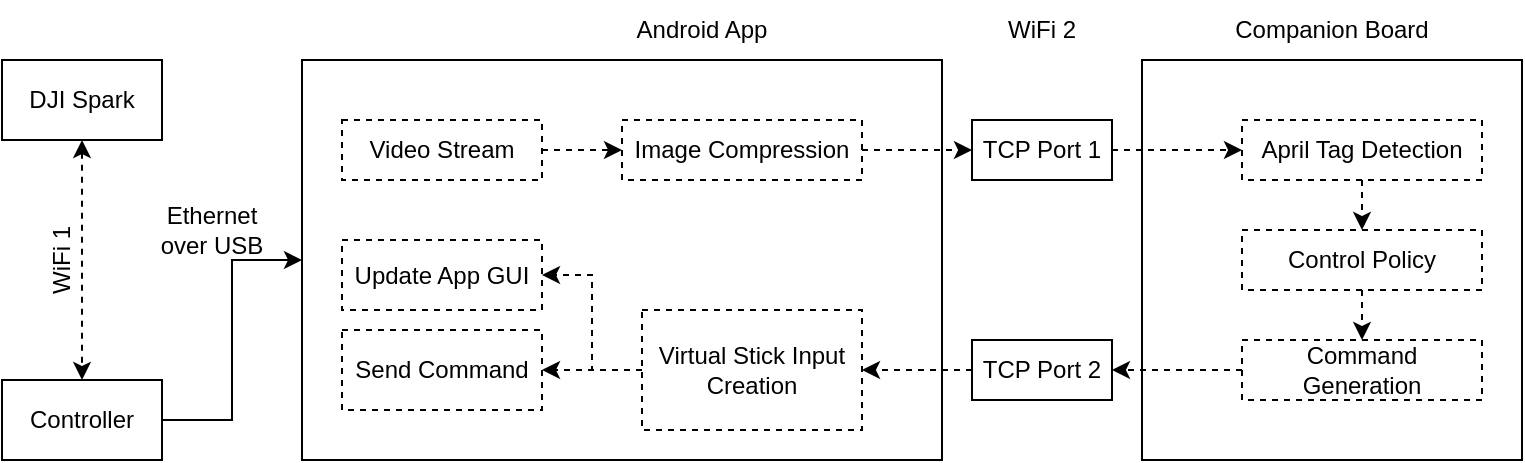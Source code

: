 <mxfile version="16.2.2" type="device"><diagram id="-6AjrCiGK8C6ZbhMKpAJ" name="Page-1"><mxGraphModel dx="1185" dy="671" grid="1" gridSize="10" guides="1" tooltips="1" connect="1" arrows="1" fold="1" page="0" pageScale="1" pageWidth="850" pageHeight="1100" math="0" shadow="0"><root><mxCell id="0"/><mxCell id="1" parent="0"/><mxCell id="5dYvK3HlVUimZfg3-N63-1" value="DJI Spark" style="rounded=0;whiteSpace=wrap;html=1;fillColor=none;" parent="1" vertex="1"><mxGeometry x="30" y="240" width="80" height="40" as="geometry"/></mxCell><mxCell id="5dYvK3HlVUimZfg3-N63-3" value="" style="endArrow=classic;startArrow=classic;html=1;rounded=0;dashed=1;entryX=0.5;entryY=0;entryDx=0;entryDy=0;exitX=0.5;exitY=1;exitDx=0;exitDy=0;" parent="1" source="5dYvK3HlVUimZfg3-N63-1" target="5dYvK3HlVUimZfg3-N63-4" edge="1"><mxGeometry width="50" height="50" relative="1" as="geometry"><mxPoint x="-50" y="380" as="sourcePoint"/><mxPoint x="30" y="380" as="targetPoint"/></mxGeometry></mxCell><mxCell id="5dYvK3HlVUimZfg3-N63-50" style="edgeStyle=orthogonalEdgeStyle;rounded=0;orthogonalLoop=1;jettySize=auto;html=1;exitX=1;exitY=0.5;exitDx=0;exitDy=0;entryX=0;entryY=0.5;entryDx=0;entryDy=0;" parent="1" source="5dYvK3HlVUimZfg3-N63-4" target="5dYvK3HlVUimZfg3-N63-11" edge="1"><mxGeometry relative="1" as="geometry"/></mxCell><mxCell id="5dYvK3HlVUimZfg3-N63-4" value="Controller" style="rounded=0;whiteSpace=wrap;html=1;fillColor=none;strokeColor=default;" parent="1" vertex="1"><mxGeometry x="30" y="400" width="80" height="40" as="geometry"/></mxCell><mxCell id="5dYvK3HlVUimZfg3-N63-5" value="WiFi 1" style="text;html=1;strokeColor=none;fillColor=none;align=center;verticalAlign=middle;whiteSpace=wrap;rounded=0;rotation=-90;" parent="1" vertex="1"><mxGeometry x="30" y="330" width="60" height="20" as="geometry"/></mxCell><mxCell id="5dYvK3HlVUimZfg3-N63-11" value="" style="rounded=0;whiteSpace=wrap;html=1;fillColor=none;" parent="1" vertex="1"><mxGeometry x="180" y="240" width="320" height="200" as="geometry"/></mxCell><mxCell id="5dYvK3HlVUimZfg3-N63-12" value="Android App" style="text;html=1;strokeColor=none;fillColor=none;align=center;verticalAlign=middle;whiteSpace=wrap;rounded=0;" parent="1" vertex="1"><mxGeometry x="340" y="210" width="80" height="30" as="geometry"/></mxCell><mxCell id="5dYvK3HlVUimZfg3-N63-15" value="Ethernet over USB" style="text;html=1;strokeColor=none;fillColor=none;align=center;verticalAlign=middle;whiteSpace=wrap;rounded=0;" parent="1" vertex="1"><mxGeometry x="100" y="310" width="70" height="30" as="geometry"/></mxCell><mxCell id="5dYvK3HlVUimZfg3-N63-21" style="edgeStyle=orthogonalEdgeStyle;rounded=0;orthogonalLoop=1;jettySize=auto;html=1;exitX=1;exitY=0.5;exitDx=0;exitDy=0;entryX=0;entryY=0.5;entryDx=0;entryDy=0;dashed=1;" parent="1" source="5dYvK3HlVUimZfg3-N63-17" target="5dYvK3HlVUimZfg3-N63-18" edge="1"><mxGeometry relative="1" as="geometry"/></mxCell><mxCell id="5dYvK3HlVUimZfg3-N63-17" value="Video Stream" style="rounded=0;whiteSpace=wrap;html=1;dashed=1;fillColor=none;" parent="1" vertex="1"><mxGeometry x="200" y="270" width="100" height="30" as="geometry"/></mxCell><mxCell id="5dYvK3HlVUimZfg3-N63-18" value="Image Compression" style="rounded=0;whiteSpace=wrap;html=1;dashed=1;fillColor=none;" parent="1" vertex="1"><mxGeometry x="340" y="270" width="120" height="30" as="geometry"/></mxCell><mxCell id="5dYvK3HlVUimZfg3-N63-23" value="" style="rounded=0;whiteSpace=wrap;html=1;fillColor=none;" parent="1" vertex="1"><mxGeometry x="600" y="240" width="190" height="200" as="geometry"/></mxCell><mxCell id="5dYvK3HlVUimZfg3-N63-25" value="Companion Board" style="text;html=1;strokeColor=none;fillColor=none;align=center;verticalAlign=middle;whiteSpace=wrap;rounded=0;dashed=1;" parent="1" vertex="1"><mxGeometry x="630" y="210" width="130" height="30" as="geometry"/></mxCell><mxCell id="5dYvK3HlVUimZfg3-N63-30" style="edgeStyle=orthogonalEdgeStyle;rounded=0;orthogonalLoop=1;jettySize=auto;html=1;exitX=0.5;exitY=1;exitDx=0;exitDy=0;entryX=0.5;entryY=0;entryDx=0;entryDy=0;dashed=1;" parent="1" source="5dYvK3HlVUimZfg3-N63-27" target="5dYvK3HlVUimZfg3-N63-28" edge="1"><mxGeometry relative="1" as="geometry"/></mxCell><mxCell id="5dYvK3HlVUimZfg3-N63-27" value="April Tag Detection" style="rounded=0;whiteSpace=wrap;html=1;dashed=1;fillColor=none;" parent="1" vertex="1"><mxGeometry x="650" y="270" width="120" height="30" as="geometry"/></mxCell><mxCell id="5dYvK3HlVUimZfg3-N63-32" style="edgeStyle=orthogonalEdgeStyle;rounded=0;orthogonalLoop=1;jettySize=auto;html=1;exitX=0.5;exitY=1;exitDx=0;exitDy=0;entryX=0.5;entryY=0;entryDx=0;entryDy=0;dashed=1;" parent="1" source="5dYvK3HlVUimZfg3-N63-28" target="5dYvK3HlVUimZfg3-N63-31" edge="1"><mxGeometry relative="1" as="geometry"/></mxCell><mxCell id="5dYvK3HlVUimZfg3-N63-28" value="Control Policy" style="rounded=0;whiteSpace=wrap;html=1;dashed=1;fillColor=none;" parent="1" vertex="1"><mxGeometry x="650" y="325" width="120" height="30" as="geometry"/></mxCell><mxCell id="5dYvK3HlVUimZfg3-N63-34" style="edgeStyle=orthogonalEdgeStyle;rounded=0;orthogonalLoop=1;jettySize=auto;html=1;exitX=0;exitY=0.5;exitDx=0;exitDy=0;entryX=1;entryY=0.5;entryDx=0;entryDy=0;dashed=1;" parent="1" source="5dYvK3HlVUimZfg3-N63-31" target="VvnXw-07bZc1Sv2oGWK_-8" edge="1"><mxGeometry relative="1" as="geometry"><mxPoint x="620" y="395" as="targetPoint"/></mxGeometry></mxCell><mxCell id="5dYvK3HlVUimZfg3-N63-31" value="Command Generation" style="rounded=0;whiteSpace=wrap;html=1;dashed=1;fillColor=none;" parent="1" vertex="1"><mxGeometry x="650" y="380" width="120" height="30" as="geometry"/></mxCell><mxCell id="5dYvK3HlVUimZfg3-N63-40" style="edgeStyle=orthogonalEdgeStyle;rounded=0;orthogonalLoop=1;jettySize=auto;html=1;exitX=0;exitY=0.5;exitDx=0;exitDy=0;entryX=1;entryY=0.5;entryDx=0;entryDy=0;dashed=1;" parent="1" source="VvnXw-07bZc1Sv2oGWK_-8" target="5dYvK3HlVUimZfg3-N63-39" edge="1"><mxGeometry relative="1" as="geometry"><mxPoint x="480" y="395" as="sourcePoint"/></mxGeometry></mxCell><mxCell id="5dYvK3HlVUimZfg3-N63-43" style="edgeStyle=orthogonalEdgeStyle;rounded=0;orthogonalLoop=1;jettySize=auto;html=1;exitX=0;exitY=0.5;exitDx=0;exitDy=0;entryX=1;entryY=0.5;entryDx=0;entryDy=0;dashed=1;" parent="1" source="5dYvK3HlVUimZfg3-N63-39" target="5dYvK3HlVUimZfg3-N63-42" edge="1"><mxGeometry relative="1" as="geometry"/></mxCell><mxCell id="5dYvK3HlVUimZfg3-N63-44" style="edgeStyle=orthogonalEdgeStyle;rounded=0;orthogonalLoop=1;jettySize=auto;html=1;exitX=0;exitY=0.5;exitDx=0;exitDy=0;entryX=1;entryY=0.5;entryDx=0;entryDy=0;dashed=1;" parent="1" source="5dYvK3HlVUimZfg3-N63-39" target="5dYvK3HlVUimZfg3-N63-41" edge="1"><mxGeometry relative="1" as="geometry"/></mxCell><mxCell id="5dYvK3HlVUimZfg3-N63-39" value="Virtual Stick Input Creation" style="rounded=0;whiteSpace=wrap;html=1;dashed=1;fillColor=none;" parent="1" vertex="1"><mxGeometry x="350" y="365" width="110" height="60" as="geometry"/></mxCell><mxCell id="5dYvK3HlVUimZfg3-N63-41" value="Update App GUI" style="rounded=0;whiteSpace=wrap;html=1;dashed=1;fillColor=none;" parent="1" vertex="1"><mxGeometry x="200" y="330" width="100" height="35" as="geometry"/></mxCell><mxCell id="5dYvK3HlVUimZfg3-N63-42" value="Send Command" style="rounded=0;whiteSpace=wrap;html=1;dashed=1;fillColor=none;" parent="1" vertex="1"><mxGeometry x="200" y="375" width="100" height="40" as="geometry"/></mxCell><mxCell id="5dYvK3HlVUimZfg3-N63-45" value="WiFi 2" style="text;html=1;strokeColor=none;fillColor=none;align=center;verticalAlign=middle;whiteSpace=wrap;rounded=0;dashed=1;" parent="1" vertex="1"><mxGeometry x="520" y="210" width="60" height="30" as="geometry"/></mxCell><mxCell id="VvnXw-07bZc1Sv2oGWK_-1" value="TCP Port 1" style="rounded=0;whiteSpace=wrap;html=1;fillColor=none;" vertex="1" parent="1"><mxGeometry x="515" y="270" width="70" height="30" as="geometry"/></mxCell><mxCell id="VvnXw-07bZc1Sv2oGWK_-3" value="" style="endArrow=classic;html=1;rounded=0;dashed=1;exitX=1;exitY=0.5;exitDx=0;exitDy=0;entryX=0;entryY=0.5;entryDx=0;entryDy=0;" edge="1" parent="1" source="5dYvK3HlVUimZfg3-N63-18" target="VvnXw-07bZc1Sv2oGWK_-1"><mxGeometry width="50" height="50" relative="1" as="geometry"><mxPoint x="440" y="530" as="sourcePoint"/><mxPoint x="490" y="480" as="targetPoint"/></mxGeometry></mxCell><mxCell id="VvnXw-07bZc1Sv2oGWK_-4" value="" style="endArrow=classic;html=1;rounded=0;dashed=1;exitX=1;exitY=0.5;exitDx=0;exitDy=0;entryX=0;entryY=0.5;entryDx=0;entryDy=0;" edge="1" parent="1" source="VvnXw-07bZc1Sv2oGWK_-1" target="5dYvK3HlVUimZfg3-N63-27"><mxGeometry width="50" height="50" relative="1" as="geometry"><mxPoint x="440" y="530" as="sourcePoint"/><mxPoint x="490" y="480" as="targetPoint"/></mxGeometry></mxCell><mxCell id="VvnXw-07bZc1Sv2oGWK_-8" value="TCP Port 2" style="rounded=0;whiteSpace=wrap;html=1;strokeColor=default;fillColor=none;" vertex="1" parent="1"><mxGeometry x="515" y="380" width="70" height="30" as="geometry"/></mxCell></root></mxGraphModel></diagram></mxfile>
